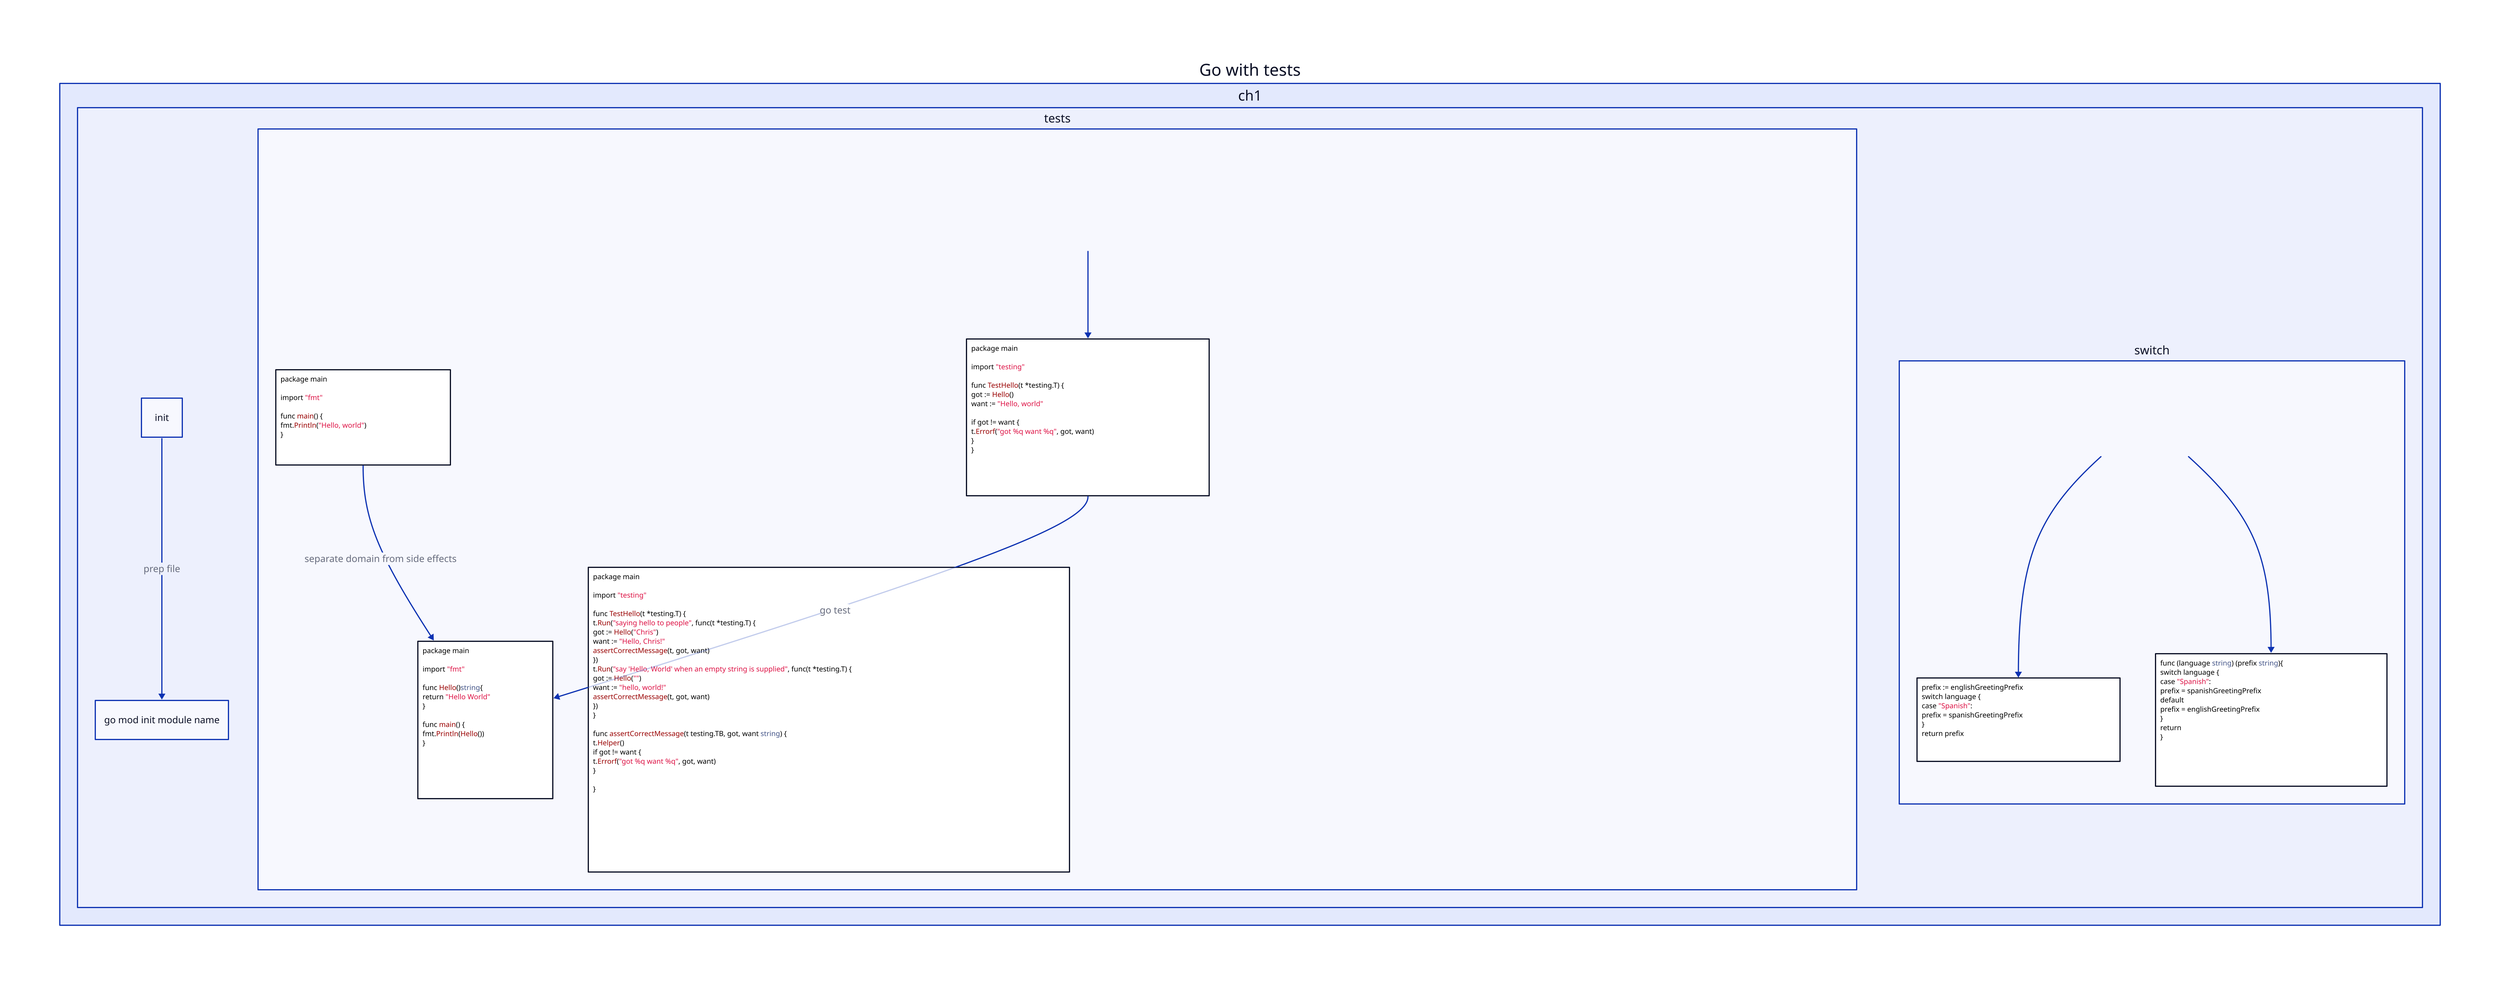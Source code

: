 Go with tests: {
  ch1: {
    init -> go mod init module name: prep file
    tests: {
      hw: |go
        package main

        import "fmt"

        func main() {
          fmt.Println("Hello, world")
        }
      |

      hw-sep: |go
        package main

        import "fmt"

        func Hello()string{
          return "Hello World"
        }

        func main() {
          fmt.Println(Hello())
        }

      |
      hw -> hw-sep: separate domain from side effects

      hw-test: |go
        package main

        import "testing"

        func TestHello(t *testing.T) {
          got := Hello()
          want := "Hello, world"

          if got != want {
            t.Errorf("got %q want %q", got, want)
          }
        }
      |
      hw-test -> hw-sep: go test

      test_expl: |md
        # Test rules
        - filename must be xxx_test.go
        - test function must start with "Test"
        - test function takes only one argument "*testing.T"
        - t is the hook into the testing framework used to do things like "t.Fail()"
      |

      test_expl -> hw-test

      hchris-w-default: |go
        package main

        import "testing"

        func TestHello(t *testing.T) {
          t.Run("saying hello to people", func(t *testing.T) {
            got := Hello("Chris")
            want := "Hello, Chris!"
            assertCorrectMessage(t, got, want)
          })
          t.Run("say 'Hello, World' when an empty string is supplied", func(t *testing.T) {
            got := Hello("")
            want := "hello, world!"
            assertCorrectMessage(t, got, want)
          })
        }

        func assertCorrectMessage(t testing.TB, got, want string) {
          t.Helper()
          if got != want {
            t.Errorf("got %q want %q", got, want)
          }
          
        }
      |

      hchris-expl: |md
        # subtests
        - use t.Run with printed indicator and anon function as params
        - testing.TB satisfies 2 interfaces:
          - testing.T test(T)
          - testing.B benchmark(B)
        - t.Helper() is needed to tell the test suite that this method is a helper. By doing this, when it fails, the line number reported will be in our function call rather than inside our test helper. 

        When implementing a helper() it's a good idea to use both T and B.

      |
    }
    switch: {
      switch-expl: |md
        # switch
        the scope of variables is limited to within the switch statement

        in order to return a var has to be declared outside (before) of the scope 

      |

      switch-eg1: |go
        prefix := englishGreetingPrefix
        switch language {
          case "Spanish":
            prefix = spanishGreetingPrefix
        }
        return prefix
      |

      switch-eg2: |go
        func (language string) (prefix string){
          switch language {
            case "Spanish":
              prefix = spanishGreetingPrefix
            default
              prefix = englishGreetingPrefix
          }
          return
        }

      |

      switch-expl -> switch-eg1
      switch-expl -> switch-eg2
    }
  }
}

